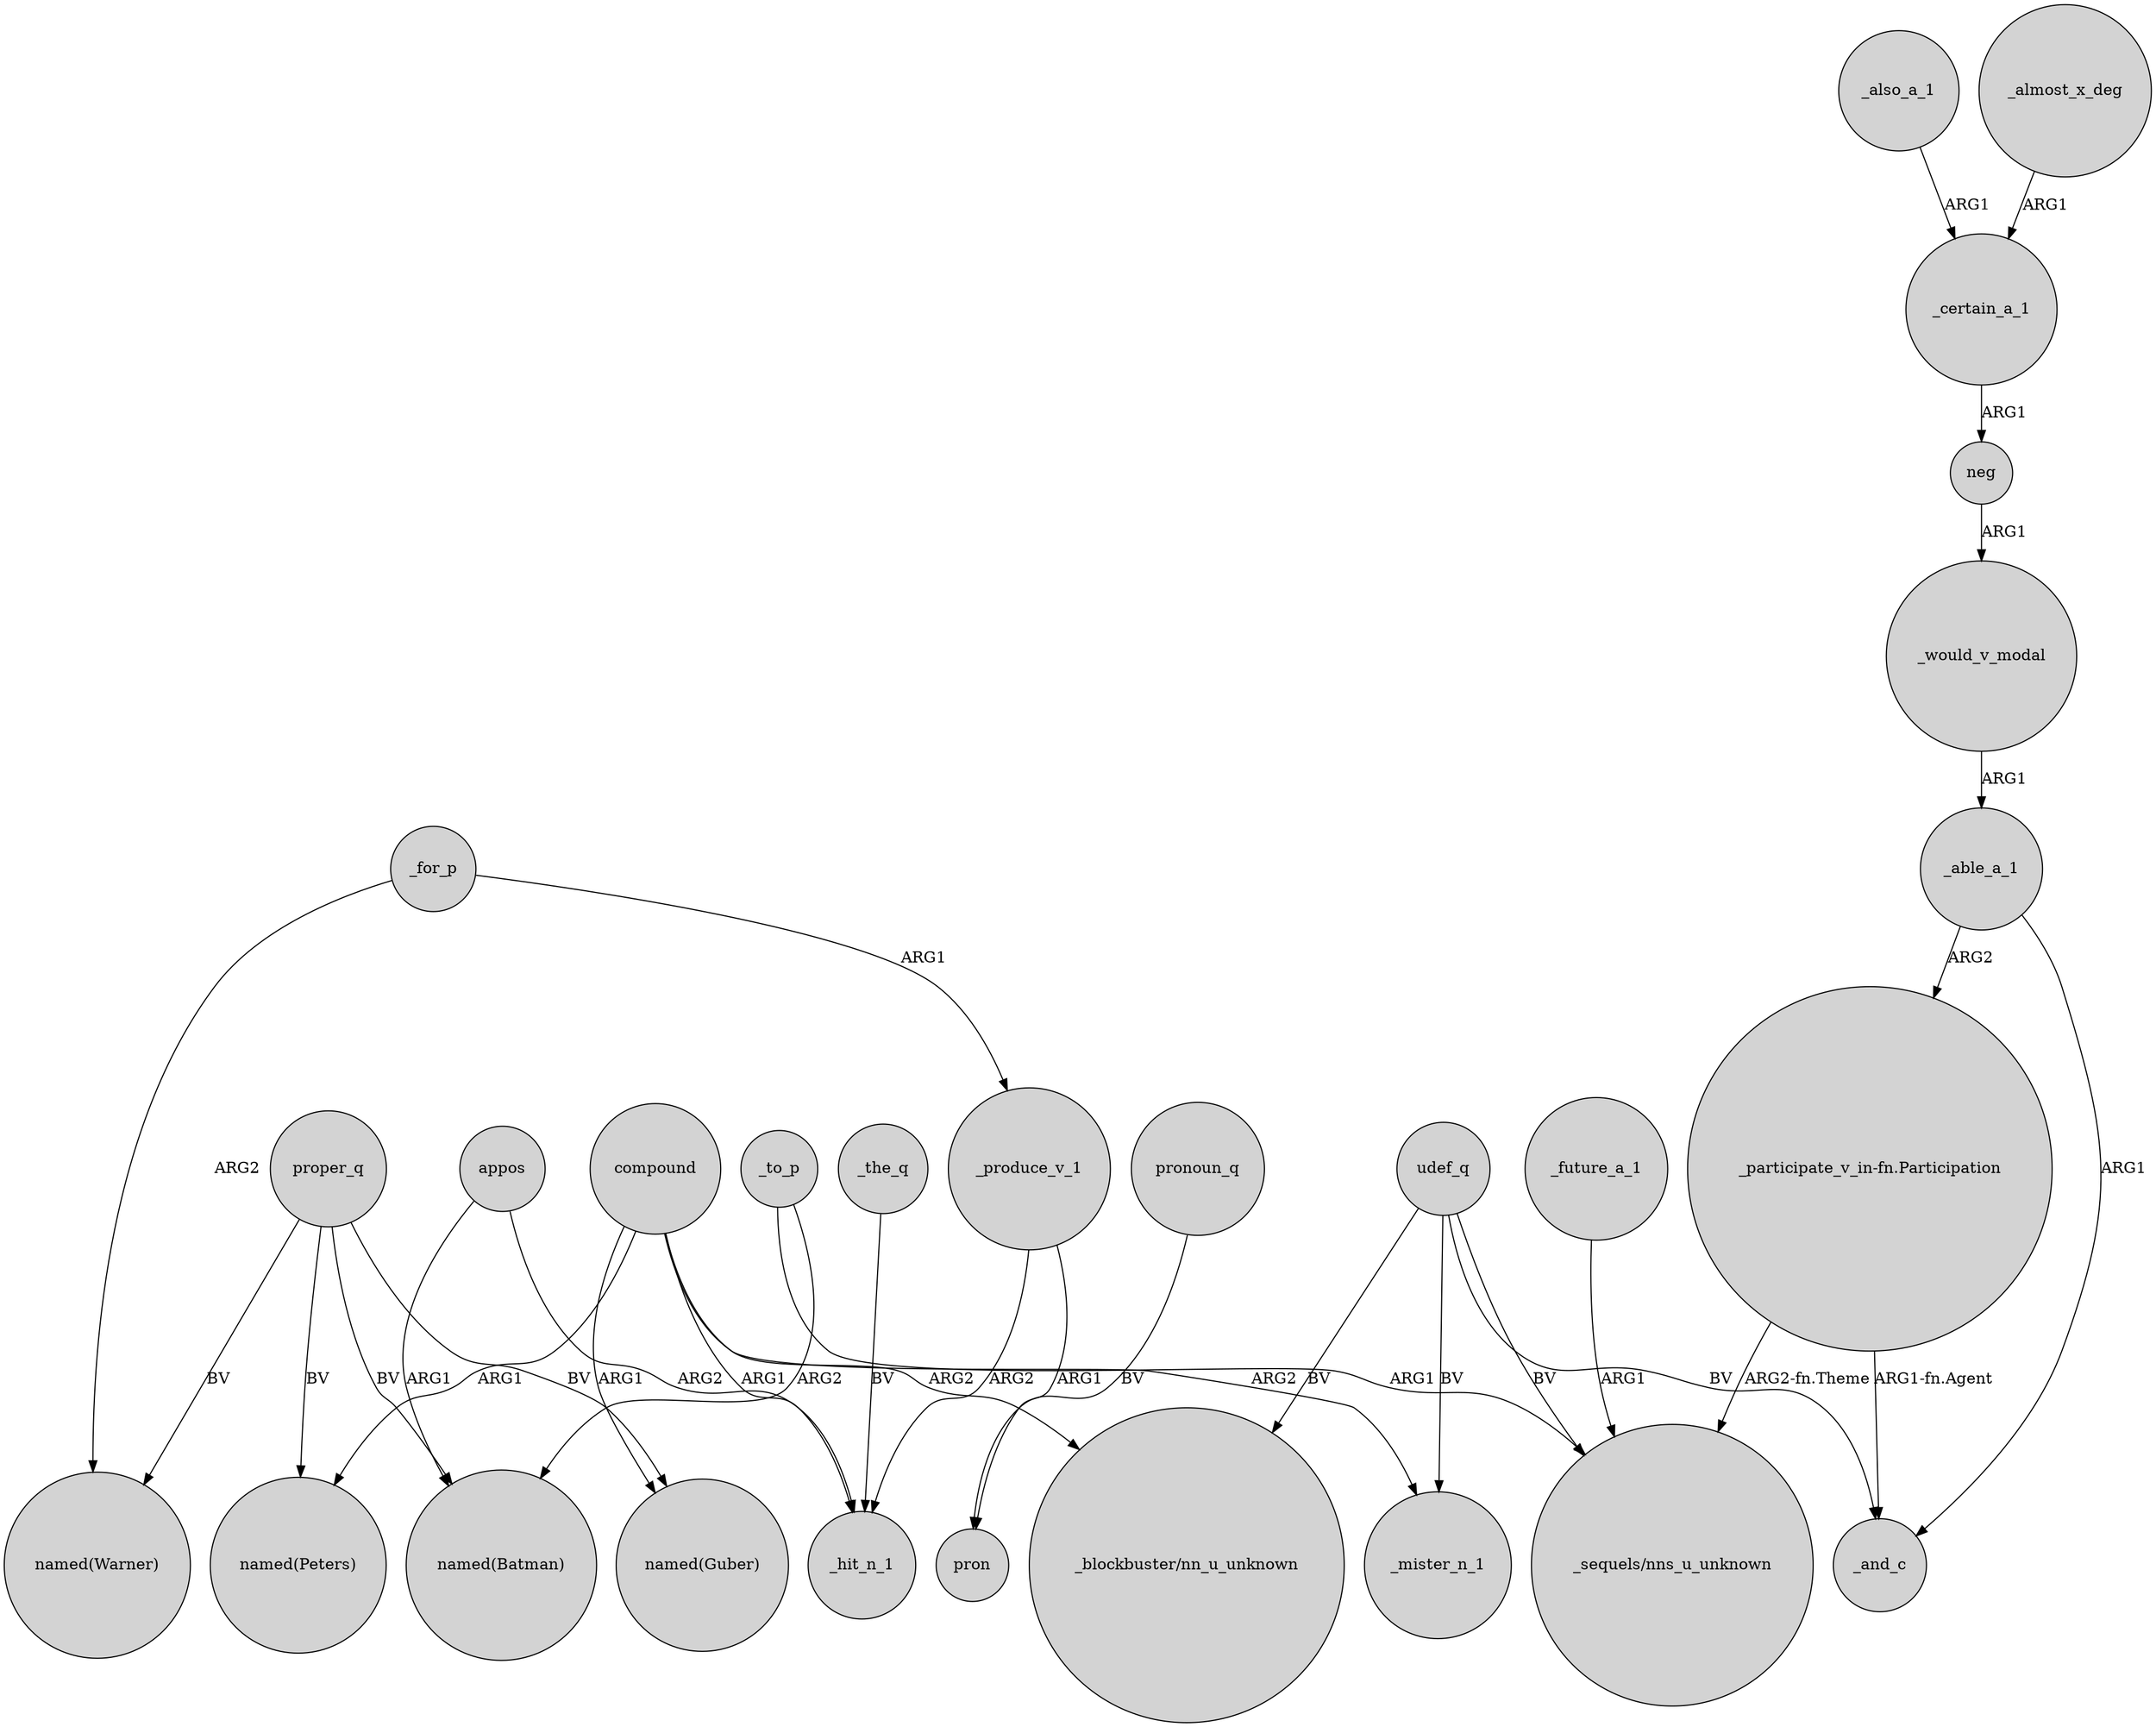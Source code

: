 digraph {
	node [shape=circle style=filled]
	_for_p -> "named(Warner)" [label=ARG2]
	neg -> _would_v_modal [label=ARG1]
	_also_a_1 -> _certain_a_1 [label=ARG1]
	compound -> _hit_n_1 [label=ARG1]
	_able_a_1 -> "_participate_v_in-fn.Participation" [label=ARG2]
	udef_q -> "_sequels/nns_u_unknown" [label=BV]
	_able_a_1 -> _and_c [label=ARG1]
	proper_q -> "named(Peters)" [label=BV]
	compound -> _mister_n_1 [label=ARG2]
	_almost_x_deg -> _certain_a_1 [label=ARG1]
	udef_q -> _mister_n_1 [label=BV]
	"_participate_v_in-fn.Participation" -> "_sequels/nns_u_unknown" [label="ARG2-fn.Theme"]
	compound -> "named(Peters)" [label=ARG1]
	_to_p -> "_sequels/nns_u_unknown" [label=ARG1]
	_future_a_1 -> "_sequels/nns_u_unknown" [label=ARG1]
	appos -> _hit_n_1 [label=ARG2]
	proper_q -> "named(Batman)" [label=BV]
	"_participate_v_in-fn.Participation" -> _and_c [label="ARG1-fn.Agent"]
	_produce_v_1 -> pron [label=ARG1]
	pronoun_q -> pron [label=BV]
	compound -> "named(Guber)" [label=ARG1]
	_would_v_modal -> _able_a_1 [label=ARG1]
	appos -> "named(Batman)" [label=ARG1]
	_produce_v_1 -> _hit_n_1 [label=ARG2]
	proper_q -> "named(Guber)" [label=BV]
	udef_q -> "_blockbuster/nn_u_unknown" [label=BV]
	_for_p -> _produce_v_1 [label=ARG1]
	compound -> "_blockbuster/nn_u_unknown" [label=ARG2]
	_certain_a_1 -> neg [label=ARG1]
	proper_q -> "named(Warner)" [label=BV]
	_to_p -> "named(Batman)" [label=ARG2]
	udef_q -> _and_c [label=BV]
	_the_q -> _hit_n_1 [label=BV]
}

